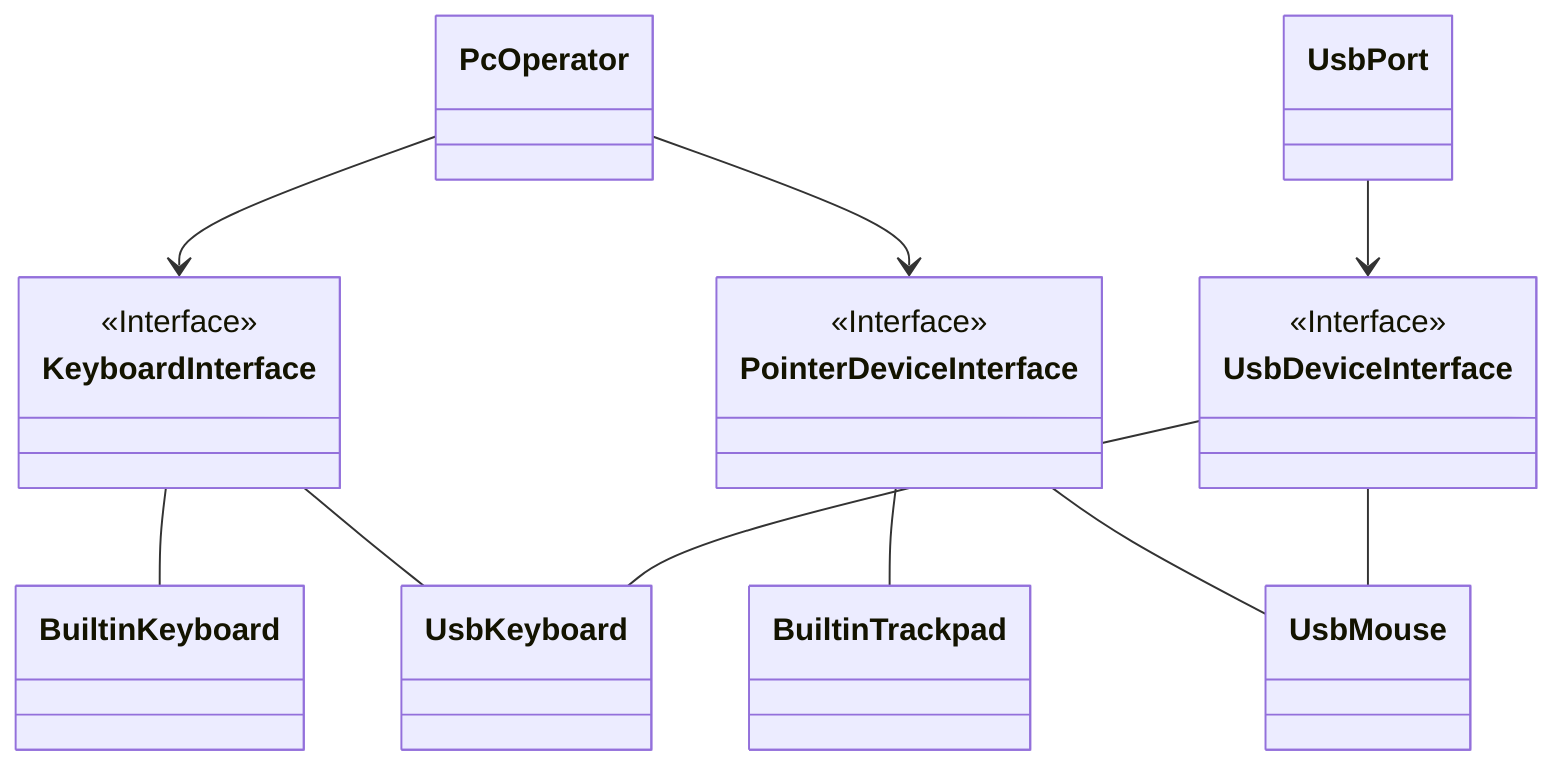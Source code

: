 classDiagram
%%namespace Operation {
  class PcOperator
  class KeyboardInterface {
    <<Interface>>
  }
  class PointerDeviceInterface {
    <<Interface>>
  }
%%}
%%namespace Connection {
  class UsbPort
  class UsbDeviceInterface {
    <<Interface>>
  }
%%}
%%namespace BuiltinDevice {
  class BuiltinKeyboard
  class BuiltinTrackpad
%%}
%%namespace ExternalDevice {
  class UsbKeyboard
  class UsbMouse
%%}
PcOperator --> KeyboardInterface
PcOperator --> PointerDeviceInterface
KeyboardInterface -- BuiltinKeyboard
PointerDeviceInterface -- BuiltinTrackpad
KeyboardInterface -- UsbKeyboard
PointerDeviceInterface -- UsbMouse
UsbPort --> UsbDeviceInterface
UsbDeviceInterface -- UsbKeyboard
UsbDeviceInterface -- UsbMouse